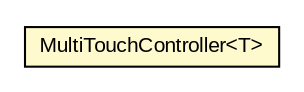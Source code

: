 #!/usr/local/bin/dot
#
# Class diagram 
# Generated by UMLGraph version R5_6-24-gf6e263 (http://www.umlgraph.org/)
#

digraph G {
	edge [fontname="arial",fontsize=10,labelfontname="arial",labelfontsize=10];
	node [fontname="arial",fontsize=10,shape=plaintext];
	nodesep=0.25;
	ranksep=0.5;
	// org.metalev.multitouch.controller.MultiTouchController<T>
	c67885 [label=<<table title="org.metalev.multitouch.controller.MultiTouchController" border="0" cellborder="1" cellspacing="0" cellpadding="2" port="p" bgcolor="lemonChiffon" href="./MultiTouchController.html">
		<tr><td><table border="0" cellspacing="0" cellpadding="1">
<tr><td align="center" balign="center"> MultiTouchController&lt;T&gt; </td></tr>
		</table></td></tr>
		</table>>, URL="./MultiTouchController.html", fontname="arial", fontcolor="black", fontsize=10.0];
}

